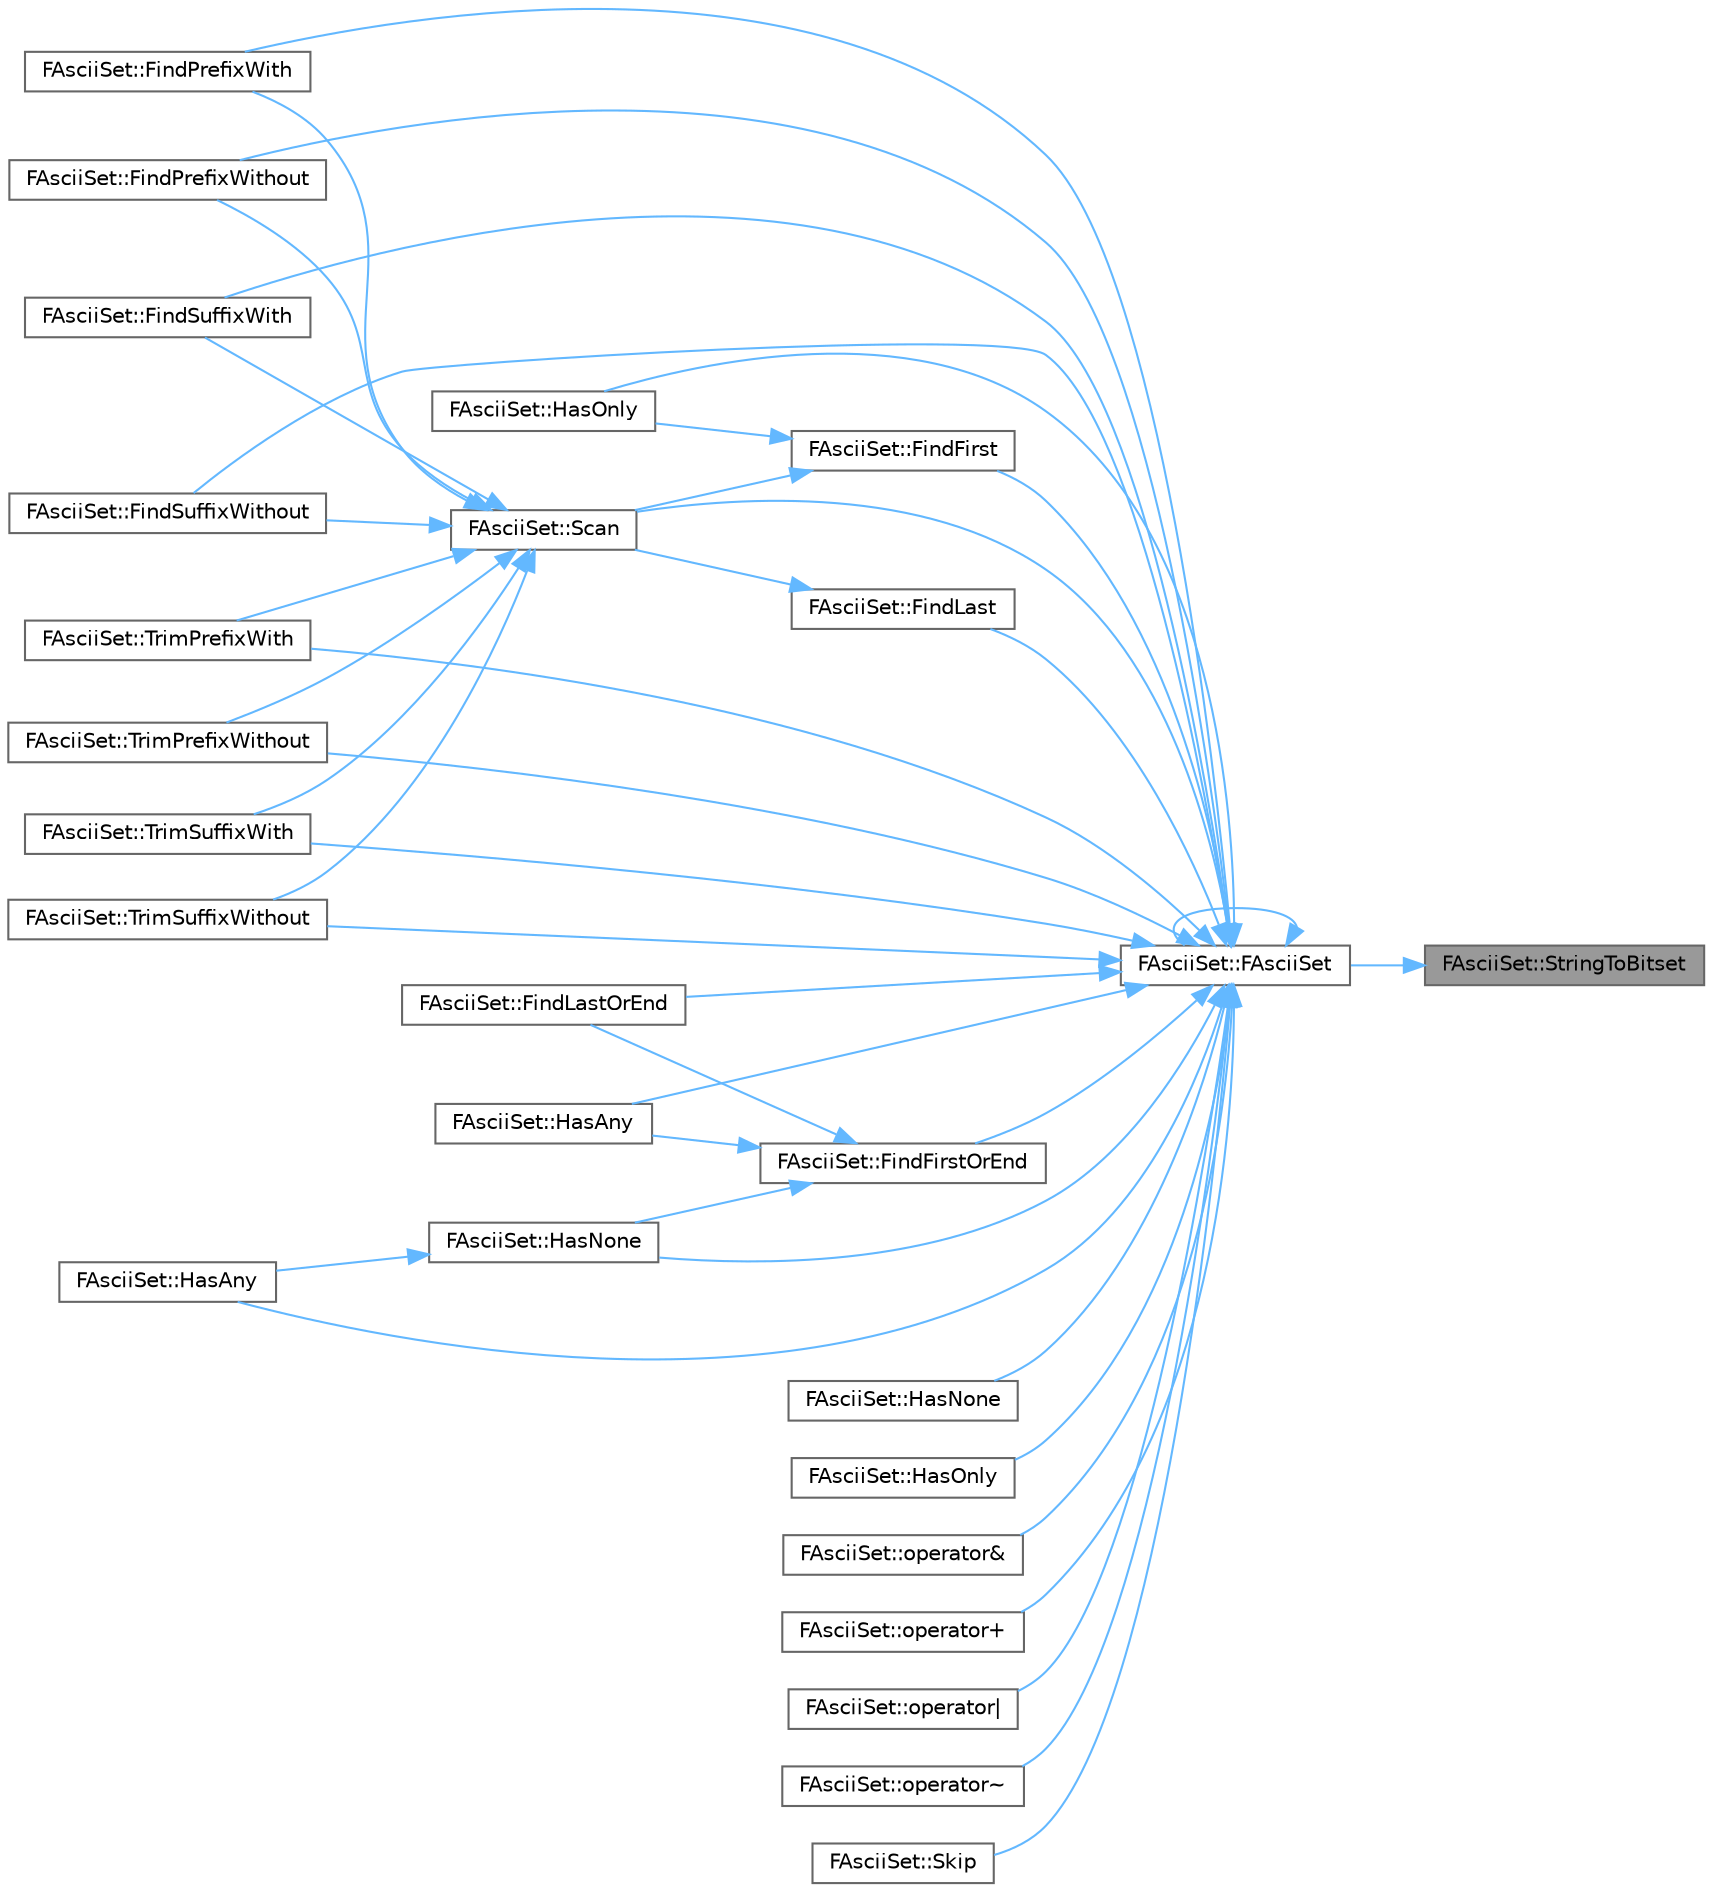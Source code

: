 digraph "FAsciiSet::StringToBitset"
{
 // INTERACTIVE_SVG=YES
 // LATEX_PDF_SIZE
  bgcolor="transparent";
  edge [fontname=Helvetica,fontsize=10,labelfontname=Helvetica,labelfontsize=10];
  node [fontname=Helvetica,fontsize=10,shape=box,height=0.2,width=0.4];
  rankdir="RL";
  Node1 [id="Node000001",label="FAsciiSet::StringToBitset",height=0.2,width=0.4,color="gray40", fillcolor="grey60", style="filled", fontcolor="black",tooltip=" "];
  Node1 -> Node2 [id="edge1_Node000001_Node000002",dir="back",color="steelblue1",style="solid",tooltip=" "];
  Node2 [id="Node000002",label="FAsciiSet::FAsciiSet",height=0.2,width=0.4,color="grey40", fillcolor="white", style="filled",URL="$d4/d0e/classFAsciiSet.html#a7b7d908591ae47262a153985cda8abfa",tooltip=" "];
  Node2 -> Node2 [id="edge2_Node000002_Node000002",dir="back",color="steelblue1",style="solid",tooltip=" "];
  Node2 -> Node3 [id="edge3_Node000002_Node000003",dir="back",color="steelblue1",style="solid",tooltip=" "];
  Node3 [id="Node000003",label="FAsciiSet::FindFirst",height=0.2,width=0.4,color="grey40", fillcolor="white", style="filled",URL="$d4/d0e/classFAsciiSet.html#a5ec09fe5502852b0b2811083c95d2ce1",tooltip=" "];
  Node3 -> Node4 [id="edge4_Node000003_Node000004",dir="back",color="steelblue1",style="solid",tooltip=" "];
  Node4 [id="Node000004",label="FAsciiSet::HasOnly",height=0.2,width=0.4,color="grey40", fillcolor="white", style="filled",URL="$d4/d0e/classFAsciiSet.html#a7cb4ba3f7cfe390c1dbfc4db532726e9",tooltip="Test if string contains any character outside of set."];
  Node3 -> Node5 [id="edge5_Node000003_Node000005",dir="back",color="steelblue1",style="solid",tooltip=" "];
  Node5 [id="Node000005",label="FAsciiSet::Scan",height=0.2,width=0.4,color="grey40", fillcolor="white", style="filled",URL="$d4/d0e/classFAsciiSet.html#a85bba9d030f471ba077615944ce39d89",tooltip=" "];
  Node5 -> Node6 [id="edge6_Node000005_Node000006",dir="back",color="steelblue1",style="solid",tooltip=" "];
  Node6 [id="Node000006",label="FAsciiSet::FindPrefixWith",height=0.2,width=0.4,color="grey40", fillcolor="white", style="filled",URL="$d4/d0e/classFAsciiSet.html#ae71b3dfc2a05775f0af9c131b717894e",tooltip="Get initial substring with all characters in set."];
  Node5 -> Node7 [id="edge7_Node000005_Node000007",dir="back",color="steelblue1",style="solid",tooltip=" "];
  Node7 [id="Node000007",label="FAsciiSet::FindPrefixWithout",height=0.2,width=0.4,color="grey40", fillcolor="white", style="filled",URL="$d4/d0e/classFAsciiSet.html#a3911f66a5b2a91e9ca3ceef0926b1cf8",tooltip="Get initial substring with no characters in set."];
  Node5 -> Node8 [id="edge8_Node000005_Node000008",dir="back",color="steelblue1",style="solid",tooltip=" "];
  Node8 [id="Node000008",label="FAsciiSet::FindSuffixWith",height=0.2,width=0.4,color="grey40", fillcolor="white", style="filled",URL="$d4/d0e/classFAsciiSet.html#ac7b8ff518388088ae17e3cc31c53c6df",tooltip="Get trailing substring with all characters in set."];
  Node5 -> Node9 [id="edge9_Node000005_Node000009",dir="back",color="steelblue1",style="solid",tooltip=" "];
  Node9 [id="Node000009",label="FAsciiSet::FindSuffixWithout",height=0.2,width=0.4,color="grey40", fillcolor="white", style="filled",URL="$d4/d0e/classFAsciiSet.html#ac23cdcddb83a5fbafea5dcecf09c6097",tooltip="Get trailing substring with no characters in set."];
  Node5 -> Node10 [id="edge10_Node000005_Node000010",dir="back",color="steelblue1",style="solid",tooltip=" "];
  Node10 [id="Node000010",label="FAsciiSet::TrimPrefixWith",height=0.2,width=0.4,color="grey40", fillcolor="white", style="filled",URL="$d4/d0e/classFAsciiSet.html#ac065908cbed6eafec58185c86964c7a3",tooltip="Trim initial characters in set."];
  Node5 -> Node11 [id="edge11_Node000005_Node000011",dir="back",color="steelblue1",style="solid",tooltip=" "];
  Node11 [id="Node000011",label="FAsciiSet::TrimPrefixWithout",height=0.2,width=0.4,color="grey40", fillcolor="white", style="filled",URL="$d4/d0e/classFAsciiSet.html#a9b74c03f3c93ad65fc40ba55c3293005",tooltip="Trim initial characters not in set."];
  Node5 -> Node12 [id="edge12_Node000005_Node000012",dir="back",color="steelblue1",style="solid",tooltip=" "];
  Node12 [id="Node000012",label="FAsciiSet::TrimSuffixWith",height=0.2,width=0.4,color="grey40", fillcolor="white", style="filled",URL="$d4/d0e/classFAsciiSet.html#a1d9718c78435e12e7437a6cd1ddd0618",tooltip="Trim trailing characters in set."];
  Node5 -> Node13 [id="edge13_Node000005_Node000013",dir="back",color="steelblue1",style="solid",tooltip=" "];
  Node13 [id="Node000013",label="FAsciiSet::TrimSuffixWithout",height=0.2,width=0.4,color="grey40", fillcolor="white", style="filled",URL="$d4/d0e/classFAsciiSet.html#a01cc4770c2079ccb849a50c586e1deab",tooltip="Trim trailing characters not in set."];
  Node2 -> Node14 [id="edge14_Node000002_Node000014",dir="back",color="steelblue1",style="solid",tooltip=" "];
  Node14 [id="Node000014",label="FAsciiSet::FindFirstOrEnd",height=0.2,width=0.4,color="grey40", fillcolor="white", style="filled",URL="$d4/d0e/classFAsciiSet.html#aba7346c873282b89e34b971b9ab52a93",tooltip="Find first character of string inside set or end pointer."];
  Node14 -> Node15 [id="edge15_Node000014_Node000015",dir="back",color="steelblue1",style="solid",tooltip=" "];
  Node15 [id="Node000015",label="FAsciiSet::FindLastOrEnd",height=0.2,width=0.4,color="grey40", fillcolor="white", style="filled",URL="$d4/d0e/classFAsciiSet.html#a06691021f517af8cc8bd43435071fec4",tooltip="Find last character of string inside set or end pointer."];
  Node14 -> Node16 [id="edge16_Node000014_Node000016",dir="back",color="steelblue1",style="solid",tooltip=" "];
  Node16 [id="Node000016",label="FAsciiSet::HasAny",height=0.2,width=0.4,color="grey40", fillcolor="white", style="filled",URL="$d4/d0e/classFAsciiSet.html#ad0c96ed38c52787aca3d729e4b6a1ce7",tooltip="Test if string contains any character in set."];
  Node14 -> Node17 [id="edge17_Node000014_Node000017",dir="back",color="steelblue1",style="solid",tooltip=" "];
  Node17 [id="Node000017",label="FAsciiSet::HasNone",height=0.2,width=0.4,color="grey40", fillcolor="white", style="filled",URL="$d4/d0e/classFAsciiSet.html#a05b48fd37e68b9fb16d86f7628307850",tooltip="Test if string contains no character in set."];
  Node17 -> Node18 [id="edge18_Node000017_Node000018",dir="back",color="steelblue1",style="solid",tooltip=" "];
  Node18 [id="Node000018",label="FAsciiSet::HasAny",height=0.2,width=0.4,color="grey40", fillcolor="white", style="filled",URL="$d4/d0e/classFAsciiSet.html#a3943b363110a8febec4b515196b86dac",tooltip="Test if string contains any character in set."];
  Node2 -> Node19 [id="edge19_Node000002_Node000019",dir="back",color="steelblue1",style="solid",tooltip=" "];
  Node19 [id="Node000019",label="FAsciiSet::FindLast",height=0.2,width=0.4,color="grey40", fillcolor="white", style="filled",URL="$d4/d0e/classFAsciiSet.html#a832119cdf8043efb5ed2c880d1ac70fd",tooltip=" "];
  Node19 -> Node5 [id="edge20_Node000019_Node000005",dir="back",color="steelblue1",style="solid",tooltip=" "];
  Node2 -> Node15 [id="edge21_Node000002_Node000015",dir="back",color="steelblue1",style="solid",tooltip=" "];
  Node2 -> Node6 [id="edge22_Node000002_Node000006",dir="back",color="steelblue1",style="solid",tooltip=" "];
  Node2 -> Node7 [id="edge23_Node000002_Node000007",dir="back",color="steelblue1",style="solid",tooltip=" "];
  Node2 -> Node8 [id="edge24_Node000002_Node000008",dir="back",color="steelblue1",style="solid",tooltip=" "];
  Node2 -> Node9 [id="edge25_Node000002_Node000009",dir="back",color="steelblue1",style="solid",tooltip=" "];
  Node2 -> Node16 [id="edge26_Node000002_Node000016",dir="back",color="steelblue1",style="solid",tooltip=" "];
  Node2 -> Node18 [id="edge27_Node000002_Node000018",dir="back",color="steelblue1",style="solid",tooltip=" "];
  Node2 -> Node17 [id="edge28_Node000002_Node000017",dir="back",color="steelblue1",style="solid",tooltip=" "];
  Node2 -> Node20 [id="edge29_Node000002_Node000020",dir="back",color="steelblue1",style="solid",tooltip=" "];
  Node20 [id="Node000020",label="FAsciiSet::HasNone",height=0.2,width=0.4,color="grey40", fillcolor="white", style="filled",URL="$d4/d0e/classFAsciiSet.html#a9d6bd6b519b27c68538439db1e2bac37",tooltip="Test if string contains no character in set."];
  Node2 -> Node21 [id="edge30_Node000002_Node000021",dir="back",color="steelblue1",style="solid",tooltip=" "];
  Node21 [id="Node000021",label="FAsciiSet::HasOnly",height=0.2,width=0.4,color="grey40", fillcolor="white", style="filled",URL="$d4/d0e/classFAsciiSet.html#a9fdbecc651895b8d343243ca7a615e51",tooltip="Test if string contains any character outside of set."];
  Node2 -> Node4 [id="edge31_Node000002_Node000004",dir="back",color="steelblue1",style="solid",tooltip=" "];
  Node2 -> Node22 [id="edge32_Node000002_Node000022",dir="back",color="steelblue1",style="solid",tooltip=" "];
  Node22 [id="Node000022",label="FAsciiSet::operator&",height=0.2,width=0.4,color="grey40", fillcolor="white", style="filled",URL="$d4/d0e/classFAsciiSet.html#a612b8164c8869d4079475716fb94c1b6",tooltip="Create new set containing only the characters that exist in both this and another specified set."];
  Node2 -> Node23 [id="edge33_Node000002_Node000023",dir="back",color="steelblue1",style="solid",tooltip=" "];
  Node23 [id="Node000023",label="FAsciiSet::operator+",height=0.2,width=0.4,color="grey40", fillcolor="white", style="filled",URL="$d4/d0e/classFAsciiSet.html#aa79d736845f47bd07ec5ae0d67f1344c",tooltip="Create new set with specified character in it."];
  Node2 -> Node24 [id="edge34_Node000002_Node000024",dir="back",color="steelblue1",style="solid",tooltip=" "];
  Node24 [id="Node000024",label="FAsciiSet::operator\|",height=0.2,width=0.4,color="grey40", fillcolor="white", style="filled",URL="$d4/d0e/classFAsciiSet.html#a2e368f638d386f9d74487b8ad20c29c7",tooltip="Create new set containing the combination of this set and another."];
  Node2 -> Node25 [id="edge35_Node000002_Node000025",dir="back",color="steelblue1",style="solid",tooltip=" "];
  Node25 [id="Node000025",label="FAsciiSet::operator~",height=0.2,width=0.4,color="grey40", fillcolor="white", style="filled",URL="$d4/d0e/classFAsciiSet.html#ac0f012f204dc6927760350853c5a460e",tooltip="Create new set containing inverse set of characters - likely including null-terminator."];
  Node2 -> Node5 [id="edge36_Node000002_Node000005",dir="back",color="steelblue1",style="solid",tooltip=" "];
  Node2 -> Node26 [id="edge37_Node000002_Node000026",dir="back",color="steelblue1",style="solid",tooltip=" "];
  Node26 [id="Node000026",label="FAsciiSet::Skip",height=0.2,width=0.4,color="grey40", fillcolor="white", style="filled",URL="$d4/d0e/classFAsciiSet.html#aa50718f2172e25bf7be14e98dd707ecf",tooltip="Find first character of string outside of set."];
  Node2 -> Node10 [id="edge38_Node000002_Node000010",dir="back",color="steelblue1",style="solid",tooltip=" "];
  Node2 -> Node11 [id="edge39_Node000002_Node000011",dir="back",color="steelblue1",style="solid",tooltip=" "];
  Node2 -> Node12 [id="edge40_Node000002_Node000012",dir="back",color="steelblue1",style="solid",tooltip=" "];
  Node2 -> Node13 [id="edge41_Node000002_Node000013",dir="back",color="steelblue1",style="solid",tooltip=" "];
}
